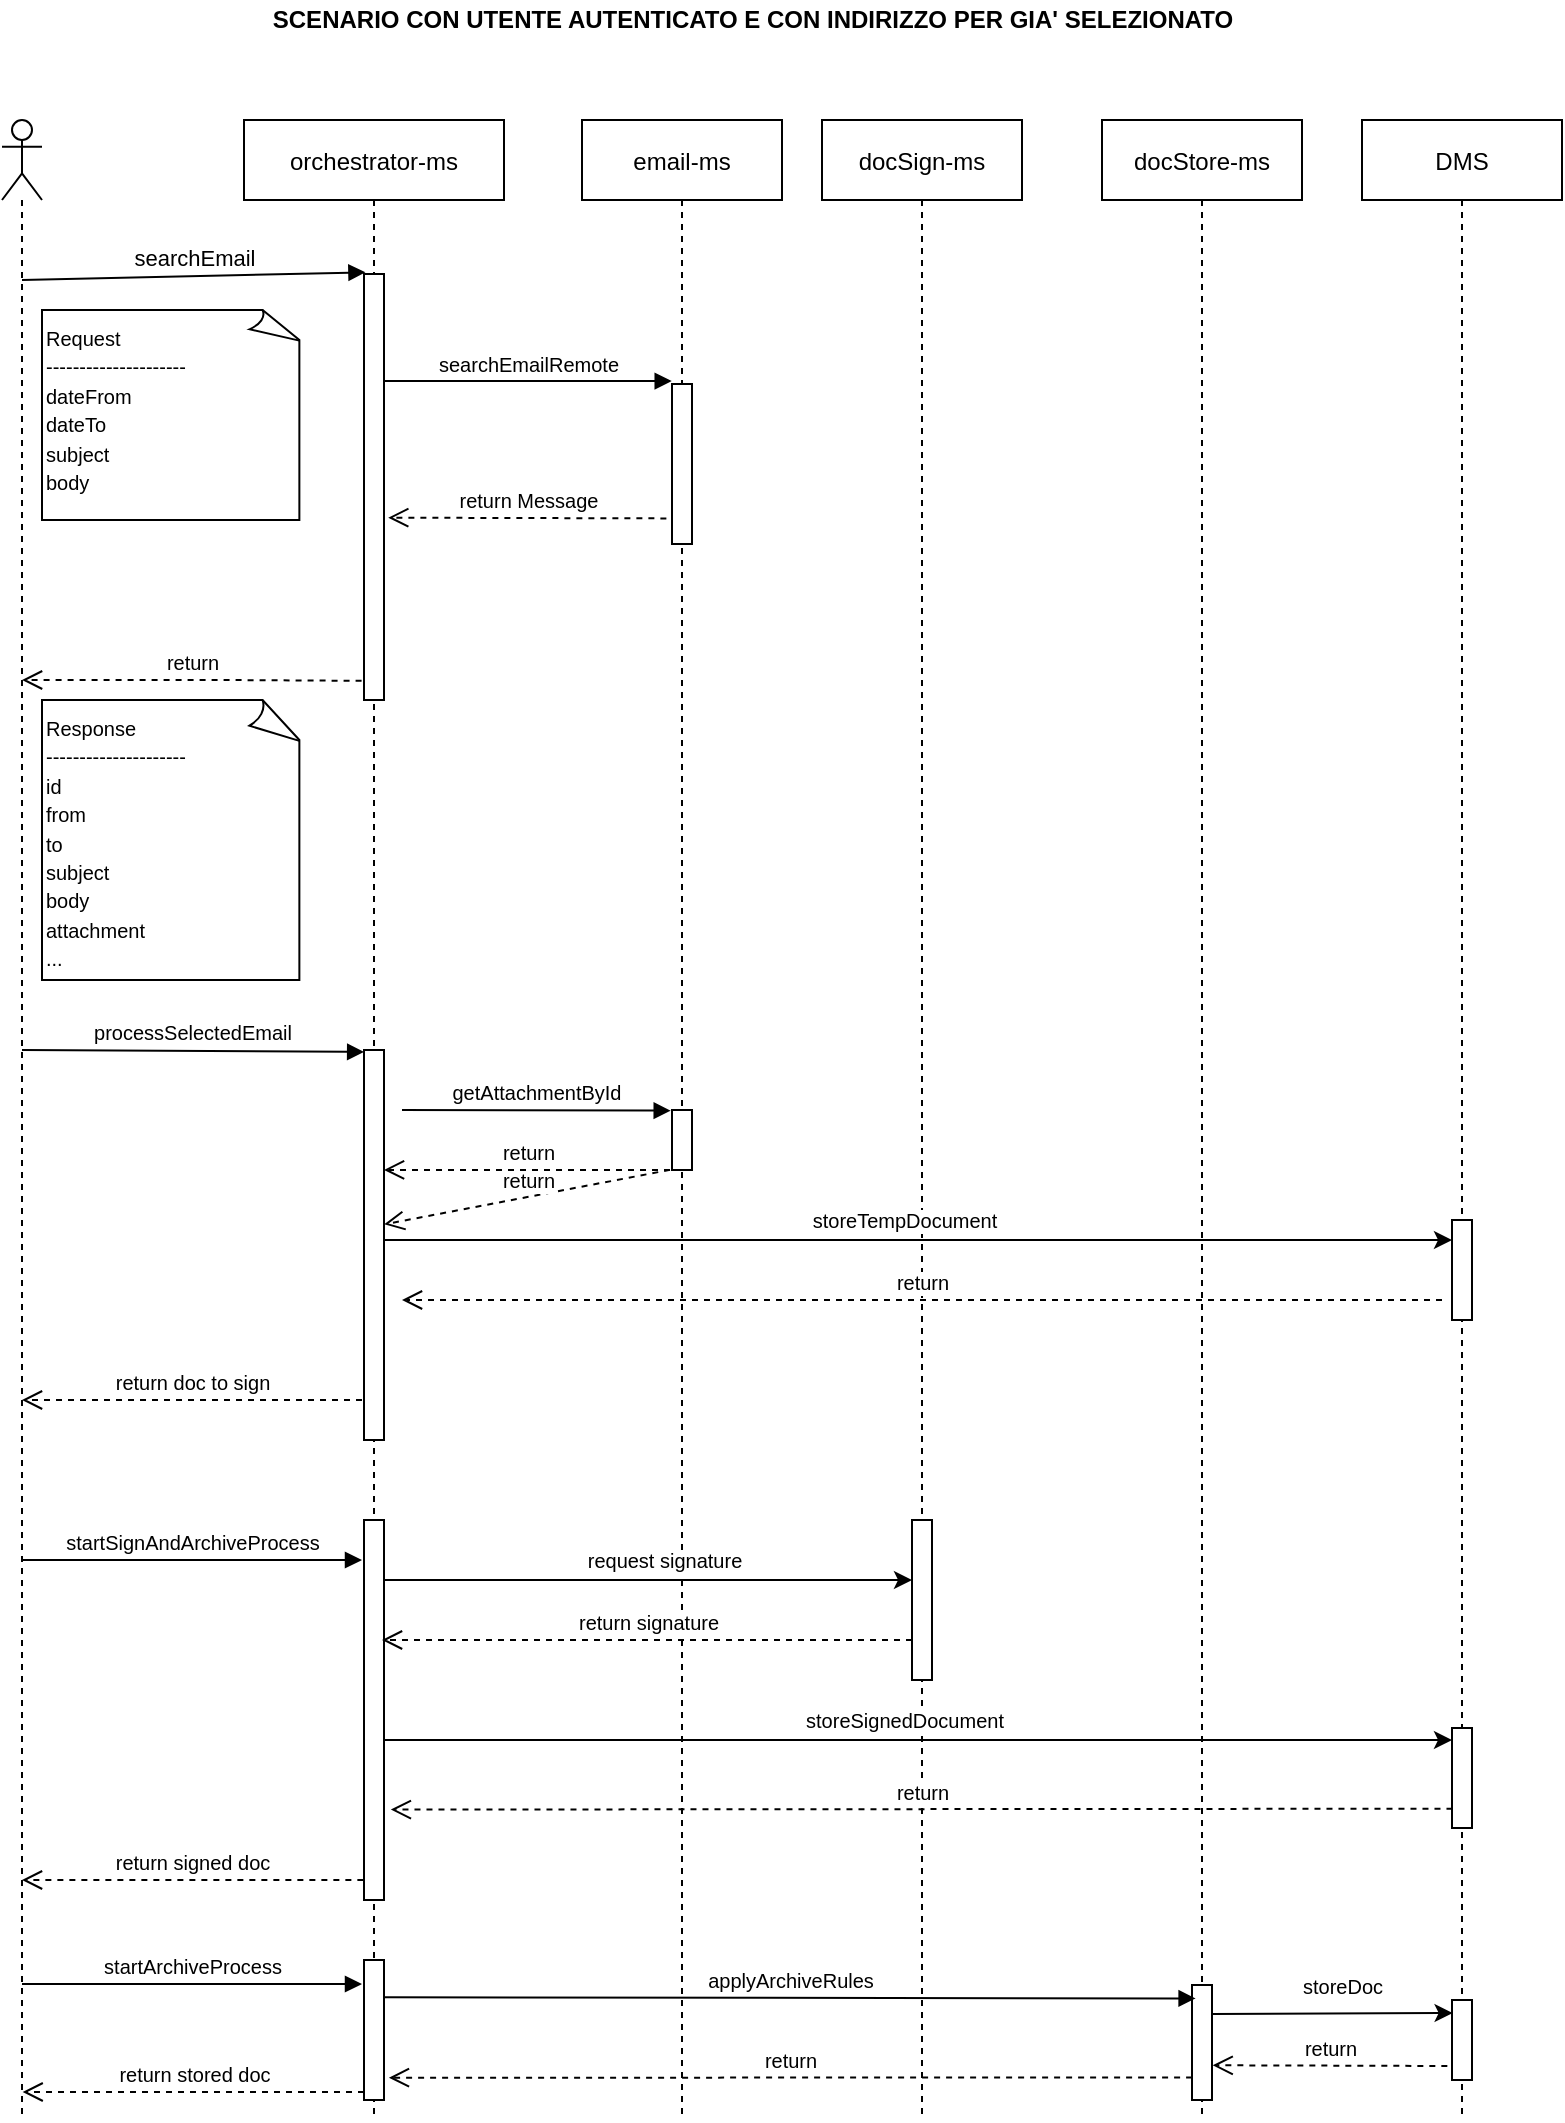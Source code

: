 <mxfile version="17.2.1" type="device"><diagram id="kgpKYQtTHZ0yAKxKKP6v" name="Page-1"><mxGraphModel dx="1483" dy="927" grid="1" gridSize="10" guides="1" tooltips="1" connect="1" arrows="1" fold="1" page="1" pageScale="1" pageWidth="850" pageHeight="1100" math="0" shadow="0"><root><mxCell id="0"/><mxCell id="1" parent="0"/><mxCell id="3nuBFxr9cyL0pnOWT2aG-1" value="orchestrator-ms" style="shape=umlLifeline;perimeter=lifelinePerimeter;container=1;collapsible=0;recursiveResize=0;rounded=0;shadow=0;strokeWidth=1;" parent="1" vertex="1"><mxGeometry x="171" y="80" width="130" height="1000" as="geometry"/></mxCell><mxCell id="M_SKlgZR6hCFcmqGuO1U-6" value="" style="html=1;points=[];perimeter=orthogonalPerimeter;" vertex="1" parent="3nuBFxr9cyL0pnOWT2aG-1"><mxGeometry x="60" y="77" width="10" height="213" as="geometry"/></mxCell><mxCell id="M_SKlgZR6hCFcmqGuO1U-17" value="" style="html=1;points=[];perimeter=orthogonalPerimeter;fontSize=10;" vertex="1" parent="3nuBFxr9cyL0pnOWT2aG-1"><mxGeometry x="60" y="465" width="10" height="195" as="geometry"/></mxCell><mxCell id="M_SKlgZR6hCFcmqGuO1U-33" value="" style="html=1;points=[];perimeter=orthogonalPerimeter;fontSize=10;" vertex="1" parent="3nuBFxr9cyL0pnOWT2aG-1"><mxGeometry x="60" y="700" width="10" height="190" as="geometry"/></mxCell><mxCell id="M_SKlgZR6hCFcmqGuO1U-51" value="" style="html=1;points=[];perimeter=orthogonalPerimeter;fontSize=10;" vertex="1" parent="3nuBFxr9cyL0pnOWT2aG-1"><mxGeometry x="60" y="920" width="10" height="70" as="geometry"/></mxCell><mxCell id="M_SKlgZR6hCFcmqGuO1U-53" value="return stored doc" style="html=1;verticalAlign=bottom;endArrow=open;dashed=1;endSize=8;rounded=0;fontSize=10;" edge="1" parent="3nuBFxr9cyL0pnOWT2aG-1"><mxGeometry relative="1" as="geometry"><mxPoint x="60.0" y="986.0" as="sourcePoint"/><mxPoint x="-110.676" y="986.0" as="targetPoint"/></mxGeometry></mxCell><mxCell id="3nuBFxr9cyL0pnOWT2aG-5" value="email-ms" style="shape=umlLifeline;perimeter=lifelinePerimeter;container=1;collapsible=0;recursiveResize=0;rounded=0;shadow=0;strokeWidth=1;" parent="1" vertex="1"><mxGeometry x="340" y="80" width="100" height="1000" as="geometry"/></mxCell><mxCell id="M_SKlgZR6hCFcmqGuO1U-11" value="" style="html=1;points=[];perimeter=orthogonalPerimeter;fontSize=10;" vertex="1" parent="3nuBFxr9cyL0pnOWT2aG-5"><mxGeometry x="45" y="132" width="10" height="80" as="geometry"/></mxCell><mxCell id="M_SKlgZR6hCFcmqGuO1U-19" value="" style="html=1;points=[];perimeter=orthogonalPerimeter;fontSize=10;" vertex="1" parent="3nuBFxr9cyL0pnOWT2aG-5"><mxGeometry x="45" y="495" width="10" height="30" as="geometry"/></mxCell><mxCell id="M_SKlgZR6hCFcmqGuO1U-2" value="" style="shape=umlLifeline;participant=umlActor;perimeter=lifelinePerimeter;whiteSpace=wrap;html=1;container=1;collapsible=0;recursiveResize=0;verticalAlign=top;spacingTop=36;outlineConnect=0;" vertex="1" parent="1"><mxGeometry x="50" y="80" width="20" height="1000" as="geometry"/></mxCell><mxCell id="M_SKlgZR6hCFcmqGuO1U-5" value="searchEmail" style="html=1;verticalAlign=bottom;endArrow=block;rounded=0;entryX=0.071;entryY=-0.004;entryDx=0;entryDy=0;entryPerimeter=0;" edge="1" parent="M_SKlgZR6hCFcmqGuO1U-2" target="M_SKlgZR6hCFcmqGuO1U-6"><mxGeometry width="80" relative="1" as="geometry"><mxPoint x="10" y="80" as="sourcePoint"/><mxPoint x="160" y="80" as="targetPoint"/></mxGeometry></mxCell><mxCell id="M_SKlgZR6hCFcmqGuO1U-16" value="processSelectedEmail" style="html=1;verticalAlign=bottom;endArrow=block;rounded=0;fontSize=10;entryX=0.008;entryY=0.005;entryDx=0;entryDy=0;entryPerimeter=0;" edge="1" parent="M_SKlgZR6hCFcmqGuO1U-2" target="M_SKlgZR6hCFcmqGuO1U-17"><mxGeometry width="80" relative="1" as="geometry"><mxPoint x="10" y="465" as="sourcePoint"/><mxPoint x="160" y="465" as="targetPoint"/></mxGeometry></mxCell><mxCell id="M_SKlgZR6hCFcmqGuO1U-38" value="startSignAndArchiveProcess" style="html=1;verticalAlign=bottom;endArrow=block;rounded=0;fontSize=10;" edge="1" parent="M_SKlgZR6hCFcmqGuO1U-2"><mxGeometry width="80" relative="1" as="geometry"><mxPoint x="10" y="720" as="sourcePoint"/><mxPoint x="180" y="720" as="targetPoint"/></mxGeometry></mxCell><mxCell id="M_SKlgZR6hCFcmqGuO1U-3" value="docSign-ms" style="shape=umlLifeline;perimeter=lifelinePerimeter;container=1;collapsible=0;recursiveResize=0;rounded=0;shadow=0;strokeWidth=1;" vertex="1" parent="1"><mxGeometry x="460" y="80" width="100" height="1000" as="geometry"/></mxCell><mxCell id="M_SKlgZR6hCFcmqGuO1U-35" value="" style="html=1;points=[];perimeter=orthogonalPerimeter;fontSize=10;" vertex="1" parent="M_SKlgZR6hCFcmqGuO1U-3"><mxGeometry x="45" y="700" width="10" height="80" as="geometry"/></mxCell><mxCell id="M_SKlgZR6hCFcmqGuO1U-40" value="return signature" style="html=1;verticalAlign=bottom;endArrow=open;dashed=1;endSize=8;rounded=0;fontSize=10;" edge="1" parent="M_SKlgZR6hCFcmqGuO1U-3"><mxGeometry relative="1" as="geometry"><mxPoint x="45" y="760" as="sourcePoint"/><mxPoint x="-220" y="760" as="targetPoint"/></mxGeometry></mxCell><mxCell id="M_SKlgZR6hCFcmqGuO1U-4" value="DMS" style="shape=umlLifeline;perimeter=lifelinePerimeter;container=1;collapsible=0;recursiveResize=0;rounded=0;shadow=0;strokeWidth=1;" vertex="1" parent="1"><mxGeometry x="730" y="80" width="100" height="1000" as="geometry"/></mxCell><mxCell id="M_SKlgZR6hCFcmqGuO1U-24" value="" style="html=1;points=[];perimeter=orthogonalPerimeter;fontSize=10;" vertex="1" parent="M_SKlgZR6hCFcmqGuO1U-4"><mxGeometry x="45" y="550" width="10" height="50" as="geometry"/></mxCell><mxCell id="M_SKlgZR6hCFcmqGuO1U-42" value="" style="html=1;points=[];perimeter=orthogonalPerimeter;fontSize=10;" vertex="1" parent="M_SKlgZR6hCFcmqGuO1U-4"><mxGeometry x="45" y="804" width="10" height="50" as="geometry"/></mxCell><mxCell id="M_SKlgZR6hCFcmqGuO1U-55" value="" style="html=1;points=[];perimeter=orthogonalPerimeter;fontSize=10;" vertex="1" parent="M_SKlgZR6hCFcmqGuO1U-4"><mxGeometry x="45" y="940" width="10" height="40" as="geometry"/></mxCell><mxCell id="M_SKlgZR6hCFcmqGuO1U-7" value="SCENARIO CON UTENTE AUTENTICATO E CON INDIRIZZO PER GIA' SELEZIONATO" style="text;html=1;align=center;verticalAlign=middle;resizable=0;points=[];autosize=1;strokeColor=none;fillColor=none;fontStyle=1" vertex="1" parent="1"><mxGeometry x="175" y="20" width="500" height="20" as="geometry"/></mxCell><mxCell id="M_SKlgZR6hCFcmqGuO1U-9" value="&lt;font style=&quot;font-size: 10px&quot;&gt;Request&lt;br&gt;---------------------&lt;br&gt;dateFrom&lt;br&gt;dateTo&lt;br&gt;subject&lt;br&gt;body&lt;br&gt;&lt;/font&gt;" style="whiteSpace=wrap;html=1;shape=mxgraph.basic.document;verticalAlign=top;align=left;" vertex="1" parent="1"><mxGeometry x="70" y="175" width="130" height="105" as="geometry"/></mxCell><mxCell id="M_SKlgZR6hCFcmqGuO1U-12" value="searchEmailRemote" style="html=1;verticalAlign=bottom;endArrow=block;rounded=0;fontSize=10;entryX=-0.014;entryY=-0.018;entryDx=0;entryDy=0;entryPerimeter=0;" edge="1" parent="1" source="M_SKlgZR6hCFcmqGuO1U-6" target="M_SKlgZR6hCFcmqGuO1U-11"><mxGeometry width="80" relative="1" as="geometry"><mxPoint x="230" y="200" as="sourcePoint"/><mxPoint x="310" y="200" as="targetPoint"/></mxGeometry></mxCell><mxCell id="M_SKlgZR6hCFcmqGuO1U-14" value="return" style="html=1;verticalAlign=bottom;endArrow=open;dashed=1;endSize=8;rounded=0;fontSize=10;exitX=-0.121;exitY=0.955;exitDx=0;exitDy=0;exitPerimeter=0;" edge="1" parent="1" source="M_SKlgZR6hCFcmqGuO1U-6"><mxGeometry relative="1" as="geometry"><mxPoint x="220" y="360" as="sourcePoint"/><mxPoint x="60.024" y="360" as="targetPoint"/><Array as="points"><mxPoint x="160" y="360"/></Array></mxGeometry></mxCell><mxCell id="M_SKlgZR6hCFcmqGuO1U-15" value="&lt;font style=&quot;font-size: 10px&quot;&gt;Response&lt;br&gt;---------------------&lt;br&gt;id&lt;br&gt;from&lt;br&gt;to&lt;br&gt;subject&lt;br&gt;body&lt;br&gt;attachment&lt;br&gt;...&lt;br&gt;&lt;/font&gt;" style="whiteSpace=wrap;html=1;shape=mxgraph.basic.document;verticalAlign=top;align=left;" vertex="1" parent="1"><mxGeometry x="70" y="370" width="130" height="140" as="geometry"/></mxCell><mxCell id="M_SKlgZR6hCFcmqGuO1U-18" value="getAttachmentById" style="html=1;verticalAlign=bottom;endArrow=block;rounded=0;fontSize=10;entryX=-0.064;entryY=0.011;entryDx=0;entryDy=0;entryPerimeter=0;" edge="1" parent="1" target="M_SKlgZR6hCFcmqGuO1U-19"><mxGeometry width="80" relative="1" as="geometry"><mxPoint x="250" y="575" as="sourcePoint"/><mxPoint x="340" y="575" as="targetPoint"/></mxGeometry></mxCell><mxCell id="M_SKlgZR6hCFcmqGuO1U-20" value="return" style="html=1;verticalAlign=bottom;endArrow=open;dashed=1;endSize=8;rounded=0;fontSize=10;exitX=-0.1;exitY=0.998;exitDx=0;exitDy=0;exitPerimeter=0;entryX=1.011;entryY=0.447;entryDx=0;entryDy=0;entryPerimeter=0;" edge="1" parent="1" source="M_SKlgZR6hCFcmqGuO1U-19" target="M_SKlgZR6hCFcmqGuO1U-17"><mxGeometry relative="1" as="geometry"><mxPoint x="350" y="600" as="sourcePoint"/><mxPoint x="230" y="605" as="targetPoint"/></mxGeometry></mxCell><mxCell id="M_SKlgZR6hCFcmqGuO1U-25" value="" style="edgeStyle=orthogonalEdgeStyle;rounded=0;orthogonalLoop=1;jettySize=auto;html=1;fontSize=10;" edge="1" parent="1" source="M_SKlgZR6hCFcmqGuO1U-17" target="M_SKlgZR6hCFcmqGuO1U-24"><mxGeometry relative="1" as="geometry"><Array as="points"><mxPoint x="400" y="640"/><mxPoint x="400" y="640"/></Array></mxGeometry></mxCell><mxCell id="M_SKlgZR6hCFcmqGuO1U-26" value="storeTempDocument" style="edgeLabel;html=1;align=center;verticalAlign=middle;resizable=0;points=[];fontSize=10;" vertex="1" connectable="0" parent="M_SKlgZR6hCFcmqGuO1U-25"><mxGeometry x="-0.138" relative="1" as="geometry"><mxPoint x="30" y="-10" as="offset"/></mxGeometry></mxCell><mxCell id="M_SKlgZR6hCFcmqGuO1U-27" value="docStore-ms" style="shape=umlLifeline;perimeter=lifelinePerimeter;container=1;collapsible=0;recursiveResize=0;rounded=0;shadow=0;strokeWidth=1;" vertex="1" parent="1"><mxGeometry x="600" y="80" width="100" height="1000" as="geometry"/></mxCell><mxCell id="M_SKlgZR6hCFcmqGuO1U-52" value="" style="html=1;points=[];perimeter=orthogonalPerimeter;fontSize=10;" vertex="1" parent="M_SKlgZR6hCFcmqGuO1U-27"><mxGeometry x="45" y="932.5" width="10" height="57.5" as="geometry"/></mxCell><mxCell id="M_SKlgZR6hCFcmqGuO1U-29" value="return" style="html=1;verticalAlign=bottom;endArrow=open;dashed=1;endSize=8;rounded=0;fontSize=10;exitX=-0.1;exitY=0.998;exitDx=0;exitDy=0;exitPerimeter=0;" edge="1" parent="1" source="M_SKlgZR6hCFcmqGuO1U-19" target="M_SKlgZR6hCFcmqGuO1U-17"><mxGeometry relative="1" as="geometry"><mxPoint x="350" y="600" as="sourcePoint"/><mxPoint x="230" y="605" as="targetPoint"/></mxGeometry></mxCell><mxCell id="M_SKlgZR6hCFcmqGuO1U-31" value="return" style="html=1;verticalAlign=bottom;endArrow=open;dashed=1;endSize=8;rounded=0;fontSize=10;" edge="1" parent="1"><mxGeometry relative="1" as="geometry"><mxPoint x="770" y="670" as="sourcePoint"/><mxPoint x="250" y="670" as="targetPoint"/></mxGeometry></mxCell><mxCell id="M_SKlgZR6hCFcmqGuO1U-32" value="return doc to sign" style="html=1;verticalAlign=bottom;endArrow=open;dashed=1;endSize=8;rounded=0;fontSize=10;" edge="1" parent="1" target="M_SKlgZR6hCFcmqGuO1U-2"><mxGeometry relative="1" as="geometry"><mxPoint x="230" y="720" as="sourcePoint"/><mxPoint x="150" y="720" as="targetPoint"/></mxGeometry></mxCell><mxCell id="M_SKlgZR6hCFcmqGuO1U-13" value="return Message" style="html=1;verticalAlign=bottom;endArrow=open;dashed=1;endSize=8;rounded=0;fontSize=10;entryX=1.212;entryY=0.572;entryDx=0;entryDy=0;entryPerimeter=0;exitX=-0.281;exitY=0.84;exitDx=0;exitDy=0;exitPerimeter=0;" edge="1" parent="1" source="M_SKlgZR6hCFcmqGuO1U-11" target="M_SKlgZR6hCFcmqGuO1U-6"><mxGeometry relative="1" as="geometry"><mxPoint x="305" y="297" as="sourcePoint"/><mxPoint x="260" y="300" as="targetPoint"/></mxGeometry></mxCell><mxCell id="M_SKlgZR6hCFcmqGuO1U-36" value="" style="edgeStyle=orthogonalEdgeStyle;rounded=0;orthogonalLoop=1;jettySize=auto;html=1;fontSize=10;" edge="1" parent="1" source="M_SKlgZR6hCFcmqGuO1U-33" target="M_SKlgZR6hCFcmqGuO1U-35"><mxGeometry relative="1" as="geometry"><Array as="points"><mxPoint x="330" y="810"/><mxPoint x="330" y="810"/></Array></mxGeometry></mxCell><mxCell id="M_SKlgZR6hCFcmqGuO1U-39" value="request signature" style="edgeLabel;html=1;align=center;verticalAlign=middle;resizable=0;points=[];fontSize=10;" vertex="1" connectable="0" parent="M_SKlgZR6hCFcmqGuO1U-36"><mxGeometry x="-0.338" relative="1" as="geometry"><mxPoint x="52" y="-10" as="offset"/></mxGeometry></mxCell><mxCell id="M_SKlgZR6hCFcmqGuO1U-45" style="edgeStyle=orthogonalEdgeStyle;rounded=0;orthogonalLoop=1;jettySize=auto;html=1;fontSize=10;" edge="1" parent="1" source="M_SKlgZR6hCFcmqGuO1U-33" target="M_SKlgZR6hCFcmqGuO1U-42"><mxGeometry relative="1" as="geometry"><Array as="points"><mxPoint x="620" y="890"/><mxPoint x="620" y="890"/></Array></mxGeometry></mxCell><mxCell id="M_SKlgZR6hCFcmqGuO1U-46" value="storeSignedDocument" style="edgeLabel;html=1;align=center;verticalAlign=middle;resizable=0;points=[];fontSize=10;" vertex="1" connectable="0" parent="M_SKlgZR6hCFcmqGuO1U-45"><mxGeometry x="0.328" y="2" relative="1" as="geometry"><mxPoint x="-95" y="-8" as="offset"/></mxGeometry></mxCell><mxCell id="M_SKlgZR6hCFcmqGuO1U-47" value="return" style="html=1;verticalAlign=bottom;endArrow=open;dashed=1;endSize=8;rounded=0;fontSize=10;exitX=0.024;exitY=0.807;exitDx=0;exitDy=0;exitPerimeter=0;entryX=1.341;entryY=0.762;entryDx=0;entryDy=0;entryPerimeter=0;" edge="1" parent="1" source="M_SKlgZR6hCFcmqGuO1U-42" target="M_SKlgZR6hCFcmqGuO1U-33"><mxGeometry relative="1" as="geometry"><mxPoint x="620" y="710" as="sourcePoint"/><mxPoint x="540" y="710" as="targetPoint"/></mxGeometry></mxCell><mxCell id="M_SKlgZR6hCFcmqGuO1U-48" value="return signed doc" style="html=1;verticalAlign=bottom;endArrow=open;dashed=1;endSize=8;rounded=0;fontSize=10;" edge="1" parent="1"><mxGeometry relative="1" as="geometry"><mxPoint x="230.68" y="960.0" as="sourcePoint"/><mxPoint x="60.004" y="960.0" as="targetPoint"/></mxGeometry></mxCell><mxCell id="M_SKlgZR6hCFcmqGuO1U-50" value="startArchiveProcess" style="html=1;verticalAlign=bottom;endArrow=block;rounded=0;fontSize=10;" edge="1" parent="1"><mxGeometry width="80" relative="1" as="geometry"><mxPoint x="60" y="1012" as="sourcePoint"/><mxPoint x="230" y="1012" as="targetPoint"/></mxGeometry></mxCell><mxCell id="M_SKlgZR6hCFcmqGuO1U-54" value="applyArchiveRules" style="html=1;verticalAlign=bottom;endArrow=block;rounded=0;fontSize=10;exitX=1.024;exitY=0.266;exitDx=0;exitDy=0;exitPerimeter=0;entryX=0.18;entryY=0.117;entryDx=0;entryDy=0;entryPerimeter=0;" edge="1" parent="1" source="M_SKlgZR6hCFcmqGuO1U-51" target="M_SKlgZR6hCFcmqGuO1U-52"><mxGeometry width="80" relative="1" as="geometry"><mxPoint x="380" y="1080" as="sourcePoint"/><mxPoint x="640" y="1023" as="targetPoint"/></mxGeometry></mxCell><mxCell id="M_SKlgZR6hCFcmqGuO1U-56" style="edgeStyle=orthogonalEdgeStyle;rounded=0;orthogonalLoop=1;jettySize=auto;html=1;entryX=0.033;entryY=0.363;entryDx=0;entryDy=0;entryPerimeter=0;fontSize=10;" edge="1" parent="1"><mxGeometry relative="1" as="geometry"><mxPoint x="655" y="1027" as="sourcePoint"/><mxPoint x="775.33" y="1026.52" as="targetPoint"/><Array as="points"><mxPoint x="775" y="1027"/></Array></mxGeometry></mxCell><mxCell id="M_SKlgZR6hCFcmqGuO1U-57" value="storeDoc" style="edgeLabel;html=1;align=center;verticalAlign=middle;resizable=0;points=[];fontSize=10;" vertex="1" connectable="0" parent="M_SKlgZR6hCFcmqGuO1U-56"><mxGeometry x="0.215" y="-1" relative="1" as="geometry"><mxPoint x="-8" y="-15" as="offset"/></mxGeometry></mxCell><mxCell id="M_SKlgZR6hCFcmqGuO1U-58" value="return" style="html=1;verticalAlign=bottom;endArrow=open;dashed=1;endSize=8;rounded=0;fontSize=10;exitX=-0.233;exitY=0.825;exitDx=0;exitDy=0;exitPerimeter=0;entryX=1.033;entryY=0.698;entryDx=0;entryDy=0;entryPerimeter=0;" edge="1" parent="1" source="M_SKlgZR6hCFcmqGuO1U-55" target="M_SKlgZR6hCFcmqGuO1U-52"><mxGeometry relative="1" as="geometry"><mxPoint x="740" y="1050" as="sourcePoint"/><mxPoint x="660" y="1050" as="targetPoint"/></mxGeometry></mxCell><mxCell id="M_SKlgZR6hCFcmqGuO1U-59" value="return" style="html=1;verticalAlign=bottom;endArrow=open;dashed=1;endSize=8;rounded=0;fontSize=10;exitX=0.005;exitY=0.804;exitDx=0;exitDy=0;exitPerimeter=0;entryX=1.245;entryY=0.841;entryDx=0;entryDy=0;entryPerimeter=0;" edge="1" parent="1" source="M_SKlgZR6hCFcmqGuO1U-52" target="M_SKlgZR6hCFcmqGuO1U-51"><mxGeometry relative="1" as="geometry"><mxPoint x="640" y="1060" as="sourcePoint"/><mxPoint x="520.0" y="1060" as="targetPoint"/></mxGeometry></mxCell></root></mxGraphModel></diagram></mxfile>